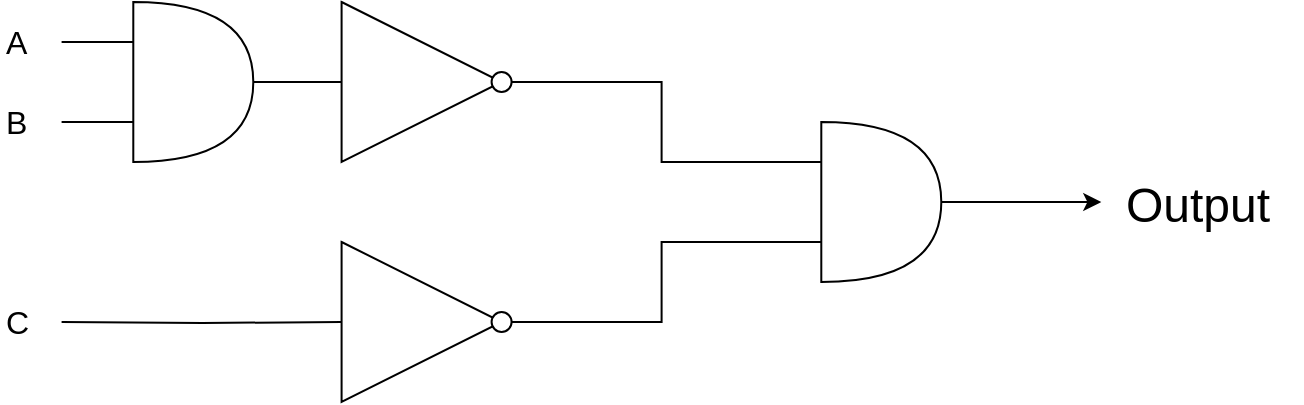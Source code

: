<mxfile version="12.1.3" type="device" pages="1"><diagram id="UYUgF5L8dwoM3_rzDKFA" name="Page-1"><mxGraphModel dx="5051" dy="4326" grid="1" gridSize="10" guides="1" tooltips="1" connect="1" arrows="1" fold="1" page="1" pageScale="1" pageWidth="1100" pageHeight="850" math="0" shadow="0"><root><mxCell id="0"/><mxCell id="1" parent="0"/><mxCell id="vjTICduWBtR2ReAbkKCm-26" value="" style="edgeStyle=orthogonalEdgeStyle;rounded=0;orthogonalLoop=1;jettySize=auto;html=1;fontSize=24;" edge="1" parent="1" source="vjTICduWBtR2ReAbkKCm-18"><mxGeometry relative="1" as="geometry"><mxPoint x="-3830.349" y="-3280" as="targetPoint"/></mxGeometry></mxCell><mxCell id="vjTICduWBtR2ReAbkKCm-18" value="" style="shape=or;whiteSpace=wrap;html=1;fontSize=24;" vertex="1" parent="1"><mxGeometry x="-3970.349" y="-3320" width="60" height="80" as="geometry"/></mxCell><mxCell id="vjTICduWBtR2ReAbkKCm-22" value="" style="edgeStyle=orthogonalEdgeStyle;rounded=0;orthogonalLoop=1;jettySize=auto;html=1;fontSize=24;entryX=0;entryY=0.25;entryDx=0;entryDy=0;entryPerimeter=0;endArrow=none;endFill=0;" edge="1" parent="1" source="vjTICduWBtR2ReAbkKCm-2" target="vjTICduWBtR2ReAbkKCm-18"><mxGeometry relative="1" as="geometry"><mxPoint x="-4035.206" y="-3340" as="targetPoint"/><Array as="points"><mxPoint x="-4050.206" y="-3340"/><mxPoint x="-4050.206" y="-3300"/></Array></mxGeometry></mxCell><mxCell id="vjTICduWBtR2ReAbkKCm-24" value="" style="edgeStyle=orthogonalEdgeStyle;rounded=0;orthogonalLoop=1;jettySize=auto;html=1;fontSize=24;entryX=0;entryY=0.75;entryDx=0;entryDy=0;entryPerimeter=0;endArrow=none;endFill=0;" edge="1" parent="1" source="vjTICduWBtR2ReAbkKCm-12" target="vjTICduWBtR2ReAbkKCm-18"><mxGeometry relative="1" as="geometry"><mxPoint x="-4045.206" y="-3220" as="targetPoint"/><Array as="points"><mxPoint x="-4050.206" y="-3220"/><mxPoint x="-4050.206" y="-3260"/></Array></mxGeometry></mxCell><mxCell id="vjTICduWBtR2ReAbkKCm-28" value="Output" style="text;html=1;resizable=0;points=[];autosize=1;align=left;verticalAlign=top;spacingTop=-4;fontSize=24;" vertex="1" parent="1"><mxGeometry x="-3820.206" y="-3295" width="90" height="30" as="geometry"/></mxCell><mxCell id="vjTICduWBtR2ReAbkKCm-30" value="" style="edgeStyle=orthogonalEdgeStyle;rounded=0;orthogonalLoop=1;jettySize=auto;html=1;fontSize=24;endArrow=none;endFill=0;exitX=1;exitY=0.5;exitDx=0;exitDy=0;exitPerimeter=0;entryX=0;entryY=0.5;entryDx=0;entryDy=0;" edge="1" parent="1" source="vjTICduWBtR2ReAbkKCm-29" target="vjTICduWBtR2ReAbkKCm-1"><mxGeometry relative="1" as="geometry"><mxPoint x="-4240.206" y="-3350" as="sourcePoint"/><mxPoint x="-4220.206" y="-3340" as="targetPoint"/></mxGeometry></mxCell><mxCell id="vjTICduWBtR2ReAbkKCm-29" value="" style="shape=or;whiteSpace=wrap;html=1;fontSize=24;" vertex="1" parent="1"><mxGeometry x="-4314.349" y="-3380" width="60" height="80" as="geometry"/></mxCell><mxCell id="vjTICduWBtR2ReAbkKCm-34" value="" style="edgeStyle=orthogonalEdgeStyle;rounded=0;orthogonalLoop=1;jettySize=auto;html=1;fontSize=24;endArrow=none;endFill=0;entryX=0;entryY=0.5;entryDx=0;entryDy=0;" edge="1" parent="1" target="vjTICduWBtR2ReAbkKCm-11"><mxGeometry relative="1" as="geometry"><mxPoint x="-4350.206" y="-3220" as="sourcePoint"/><mxPoint x="-4230.27" y="-3219.968" as="targetPoint"/></mxGeometry></mxCell><mxCell id="vjTICduWBtR2ReAbkKCm-37" value="" style="edgeStyle=orthogonalEdgeStyle;rounded=0;orthogonalLoop=1;jettySize=auto;html=1;fontSize=24;endArrow=none;endFill=0;entryX=0;entryY=0.25;entryDx=0;entryDy=0;entryPerimeter=0;" edge="1" parent="1" target="vjTICduWBtR2ReAbkKCm-29"><mxGeometry relative="1" as="geometry"><mxPoint x="-4350.206" y="-3360" as="sourcePoint"/><mxPoint x="-4314.206" y="-3339.8" as="targetPoint"/><Array as="points"><mxPoint x="-4340.206" y="-3360"/><mxPoint x="-4340.206" y="-3360"/></Array></mxGeometry></mxCell><mxCell id="vjTICduWBtR2ReAbkKCm-38" value="" style="edgeStyle=orthogonalEdgeStyle;rounded=0;orthogonalLoop=1;jettySize=auto;html=1;fontSize=24;endArrow=none;endFill=0;entryX=0;entryY=0.75;entryDx=0;entryDy=0;entryPerimeter=0;" edge="1" parent="1" target="vjTICduWBtR2ReAbkKCm-29"><mxGeometry relative="1" as="geometry"><mxPoint x="-4350.206" y="-3320" as="sourcePoint"/><mxPoint x="-4340.206" y="-3300" as="targetPoint"/><Array as="points"><mxPoint x="-4340.206" y="-3320"/></Array></mxGeometry></mxCell><mxCell id="vjTICduWBtR2ReAbkKCm-39" value="&lt;font style=&quot;font-size: 16px&quot;&gt;A&lt;/font&gt;" style="text;html=1;resizable=0;points=[];autosize=1;align=left;verticalAlign=middle;spacingTop=-4;fontSize=24;strokeColor=none;" vertex="1" parent="1"><mxGeometry x="-4380.206" y="-3375" width="30" height="30" as="geometry"/></mxCell><mxCell id="vjTICduWBtR2ReAbkKCm-40" value="&lt;font style=&quot;font-size: 16px&quot;&gt;B&lt;/font&gt;" style="text;html=1;resizable=0;points=[];autosize=1;align=left;verticalAlign=middle;spacingTop=-4;fontSize=24;strokeColor=none;" vertex="1" parent="1"><mxGeometry x="-4380.206" y="-3335" width="30" height="30" as="geometry"/></mxCell><mxCell id="vjTICduWBtR2ReAbkKCm-41" value="&lt;font style=&quot;font-size: 16px&quot;&gt;C&lt;/font&gt;" style="text;html=1;resizable=0;points=[];autosize=1;align=left;verticalAlign=middle;spacingTop=-4;fontSize=24;strokeColor=none;" vertex="1" parent="1"><mxGeometry x="-4380.206" y="-3235" width="30" height="30" as="geometry"/></mxCell><mxCell id="vjTICduWBtR2ReAbkKCm-66" value="" style="group" vertex="1" connectable="0" parent="1" treatAsSingle="0"><mxGeometry x="-4210.206" y="-3260" width="85" height="80" as="geometry"/></mxCell><mxCell id="vjTICduWBtR2ReAbkKCm-11" value="" style="triangle;whiteSpace=wrap;html=1;" vertex="1" parent="vjTICduWBtR2ReAbkKCm-66"><mxGeometry width="80" height="80" as="geometry"/></mxCell><mxCell id="vjTICduWBtR2ReAbkKCm-12" value="" style="ellipse;whiteSpace=wrap;html=1;aspect=fixed;" vertex="1" parent="vjTICduWBtR2ReAbkKCm-66"><mxGeometry x="75" y="35" width="10" height="10" as="geometry"/></mxCell><mxCell id="vjTICduWBtR2ReAbkKCm-67" value="" style="group" vertex="1" connectable="0" parent="1" treatAsSingle="0"><mxGeometry x="-4210.206" y="-3380" width="85" height="80" as="geometry"/></mxCell><mxCell id="vjTICduWBtR2ReAbkKCm-1" value="" style="triangle;whiteSpace=wrap;html=1;" vertex="1" parent="vjTICduWBtR2ReAbkKCm-67"><mxGeometry width="80" height="80" as="geometry"/></mxCell><mxCell id="vjTICduWBtR2ReAbkKCm-2" value="" style="ellipse;whiteSpace=wrap;html=1;aspect=fixed;" vertex="1" parent="vjTICduWBtR2ReAbkKCm-67"><mxGeometry x="75" y="35" width="10" height="10" as="geometry"/></mxCell></root></mxGraphModel></diagram></mxfile>